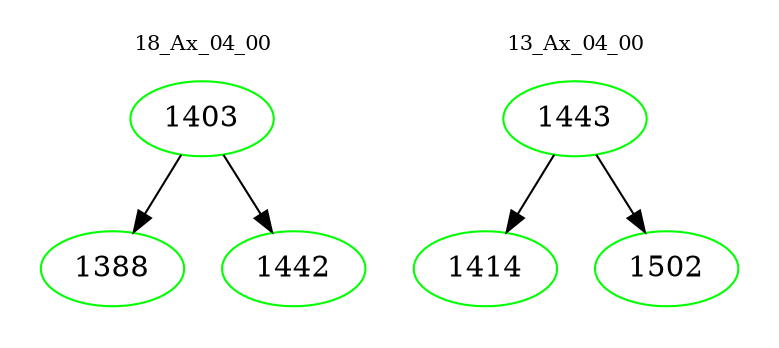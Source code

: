 digraph{
subgraph cluster_0 {
color = white
label = "18_Ax_04_00";
fontsize=10;
T0_1403 [label="1403", color="green"]
T0_1403 -> T0_1388 [color="black"]
T0_1388 [label="1388", color="green"]
T0_1403 -> T0_1442 [color="black"]
T0_1442 [label="1442", color="green"]
}
subgraph cluster_1 {
color = white
label = "13_Ax_04_00";
fontsize=10;
T1_1443 [label="1443", color="green"]
T1_1443 -> T1_1414 [color="black"]
T1_1414 [label="1414", color="green"]
T1_1443 -> T1_1502 [color="black"]
T1_1502 [label="1502", color="green"]
}
}
